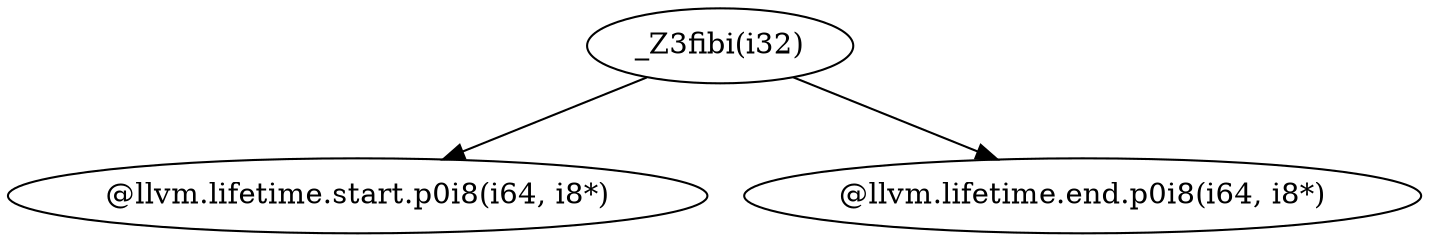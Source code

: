 digraph CallGraph {
    // Nodes
    node [shape=ellipse];
    fibi [label="_Z3fibi(i32)"];
    llvm_lifetime_start [label="@llvm.lifetime.start.p0i8(i64, i8*)"];
    llvm_lifetime_end [label="@llvm.lifetime.end.p0i8(i64, i8*)"];

    // Edges
    fibi -> llvm_lifetime_start;
    fibi -> llvm_lifetime_end;
}
